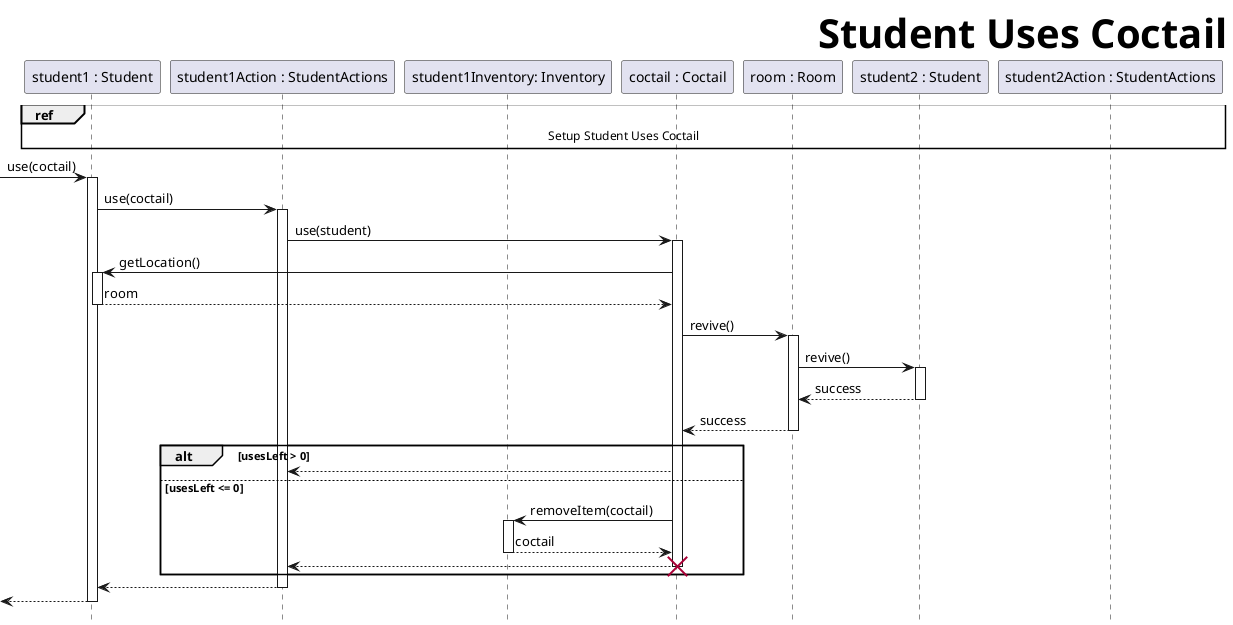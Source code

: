 @startuml StudentUsesCoctail
skinparam headerFontSize 40
skinparam HeaderFontColor #000000
skinparam HeaderFontStyle bold
header Student Uses Coctail
hide footbox

participant student as "student1 : Student"
participant actions as "student1Action : StudentActions"
participant inventory as "student1Inventory: Inventory"
participant coctail as "coctail : Coctail"
participant room as "room : Room"
participant student2 as "student2 : Student"
participant actions2 as "student2Action : StudentActions"

ref over student, actions2 : Setup Student Uses Coctail

-> student ++ : use(coctail)
student -> actions ++ : use(coctail)
actions -> coctail ++ : use(student)

coctail -> student ++ : getLocation()
return room

coctail -> room ++ : revive()
    room -> student2 ++ : revive()
    ' mivel az alive belső állapot, ezért le kell kérdezni a usertől, hogy él-e
    ' legalábbis ebben reménykedem, mert kill függvény nincs :(
    return success
return success

alt usesLeft > 0
    coctail --> actions
else usesLeft <= 0
    coctail -> inventory++: removeItem(coctail)
    return coctail
    return
    destroy coctail
end

return
return

@enduml